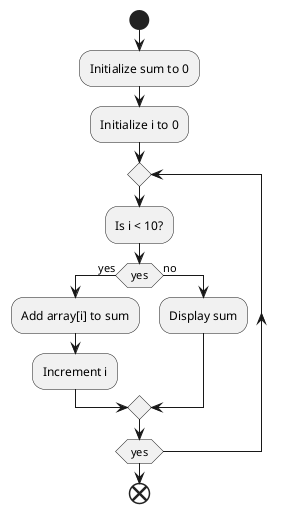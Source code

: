 @startuml
start
:Initialize sum to 0;
:Initialize i to 0;
repeat
  :Is i < 10?;
  if (yes) then (yes)
    :Add array[i] to sum;
    :Increment i;
  else (no)
    :Display sum;
  endif
repeat while (yes)
end
@enduml